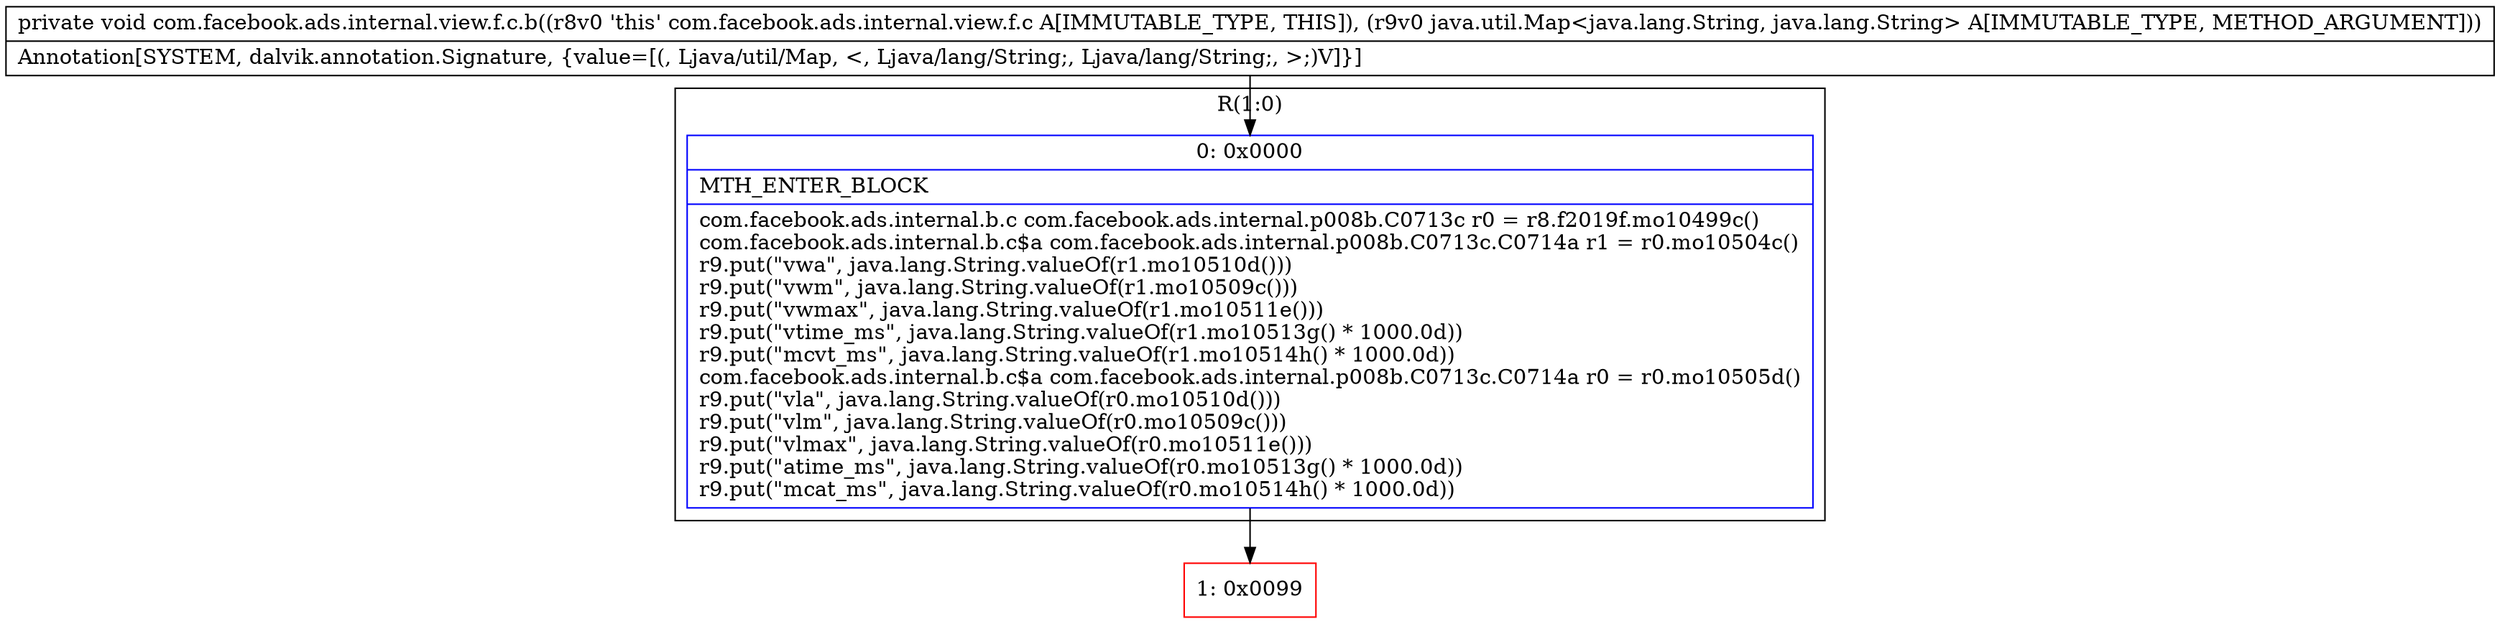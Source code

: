 digraph "CFG forcom.facebook.ads.internal.view.f.c.b(Ljava\/util\/Map;)V" {
subgraph cluster_Region_602507720 {
label = "R(1:0)";
node [shape=record,color=blue];
Node_0 [shape=record,label="{0\:\ 0x0000|MTH_ENTER_BLOCK\l|com.facebook.ads.internal.b.c com.facebook.ads.internal.p008b.C0713c r0 = r8.f2019f.mo10499c()\lcom.facebook.ads.internal.b.c$a com.facebook.ads.internal.p008b.C0713c.C0714a r1 = r0.mo10504c()\lr9.put(\"vwa\", java.lang.String.valueOf(r1.mo10510d()))\lr9.put(\"vwm\", java.lang.String.valueOf(r1.mo10509c()))\lr9.put(\"vwmax\", java.lang.String.valueOf(r1.mo10511e()))\lr9.put(\"vtime_ms\", java.lang.String.valueOf(r1.mo10513g() * 1000.0d))\lr9.put(\"mcvt_ms\", java.lang.String.valueOf(r1.mo10514h() * 1000.0d))\lcom.facebook.ads.internal.b.c$a com.facebook.ads.internal.p008b.C0713c.C0714a r0 = r0.mo10505d()\lr9.put(\"vla\", java.lang.String.valueOf(r0.mo10510d()))\lr9.put(\"vlm\", java.lang.String.valueOf(r0.mo10509c()))\lr9.put(\"vlmax\", java.lang.String.valueOf(r0.mo10511e()))\lr9.put(\"atime_ms\", java.lang.String.valueOf(r0.mo10513g() * 1000.0d))\lr9.put(\"mcat_ms\", java.lang.String.valueOf(r0.mo10514h() * 1000.0d))\l}"];
}
Node_1 [shape=record,color=red,label="{1\:\ 0x0099}"];
MethodNode[shape=record,label="{private void com.facebook.ads.internal.view.f.c.b((r8v0 'this' com.facebook.ads.internal.view.f.c A[IMMUTABLE_TYPE, THIS]), (r9v0 java.util.Map\<java.lang.String, java.lang.String\> A[IMMUTABLE_TYPE, METHOD_ARGUMENT]))  | Annotation[SYSTEM, dalvik.annotation.Signature, \{value=[(, Ljava\/util\/Map, \<, Ljava\/lang\/String;, Ljava\/lang\/String;, \>;)V]\}]\l}"];
MethodNode -> Node_0;
Node_0 -> Node_1;
}


